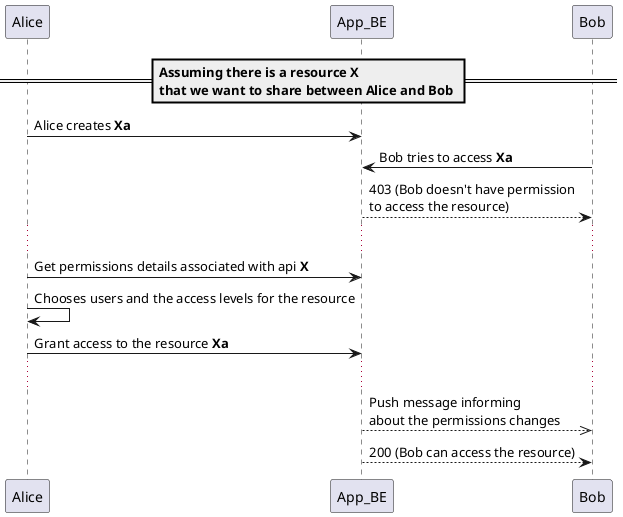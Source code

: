 @startuml
participant Alice
participant App_BE
participant Bob

==  Assuming there is a resource <b>X</b>\nthat we want to share between Alice and Bob ==

Alice -> App_BE: Alice creates <b>Xa</b>
Bob -> App_BE: Bob tries to access <b>Xa</b>
App_BE --> Bob: 403 (Bob doesn't have permission\nto access the resource)
...
Alice -> App_BE: Get permissions details associated with api <b>X</b>
Alice -> Alice: Chooses users and the access levels for the resource
Alice -> App_BE: Grant access to the resource <b>Xa</b>
...
App_BE -->> Bob: Push message informing\nabout the permissions changes
App_BE --> Bob: 200 (Bob can access the resource)

@enduml